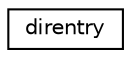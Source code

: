 digraph G
{
  edge [fontname="Helvetica",fontsize="10",labelfontname="Helvetica",labelfontsize="10"];
  node [fontname="Helvetica",fontsize="10",shape=record];
  rankdir=LR;
  Node1 [label="direntry",height=0.2,width=0.4,color="black", fillcolor="white", style="filled",URL="$dc/d22/structdirentry.html"];
}
